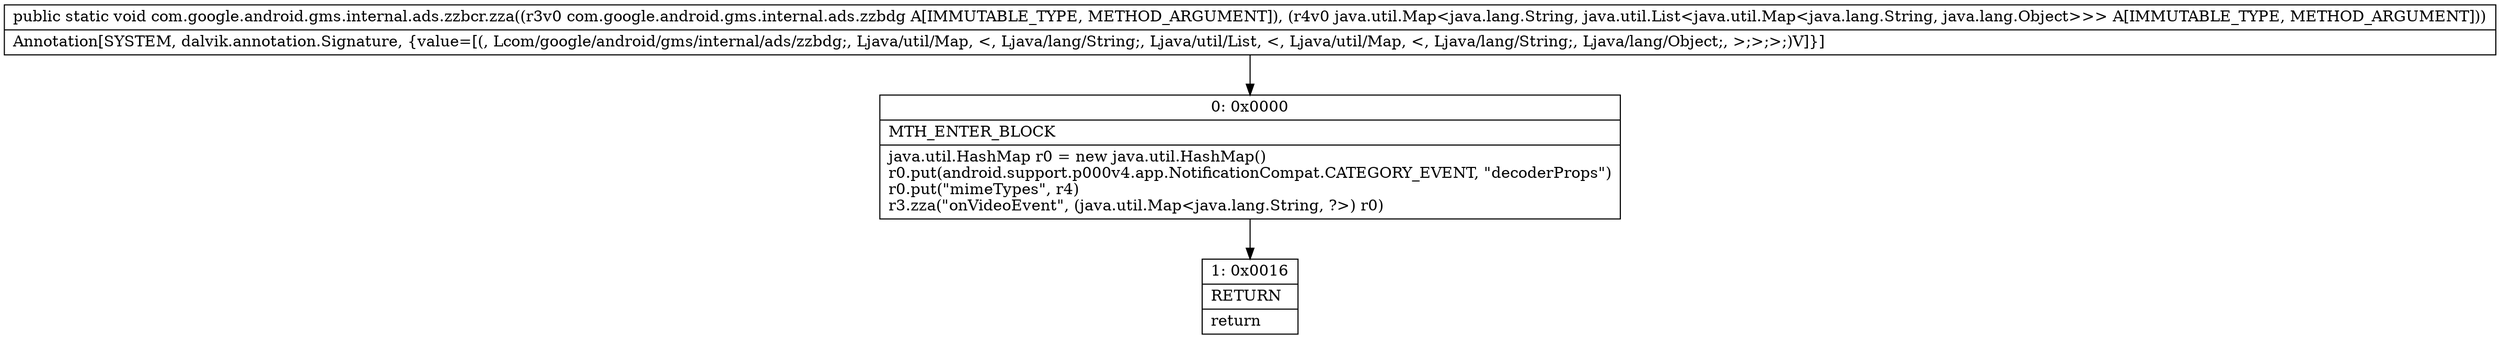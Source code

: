 digraph "CFG forcom.google.android.gms.internal.ads.zzbcr.zza(Lcom\/google\/android\/gms\/internal\/ads\/zzbdg;Ljava\/util\/Map;)V" {
Node_0 [shape=record,label="{0\:\ 0x0000|MTH_ENTER_BLOCK\l|java.util.HashMap r0 = new java.util.HashMap()\lr0.put(android.support.p000v4.app.NotificationCompat.CATEGORY_EVENT, \"decoderProps\")\lr0.put(\"mimeTypes\", r4)\lr3.zza(\"onVideoEvent\", (java.util.Map\<java.lang.String, ?\>) r0)\l}"];
Node_1 [shape=record,label="{1\:\ 0x0016|RETURN\l|return\l}"];
MethodNode[shape=record,label="{public static void com.google.android.gms.internal.ads.zzbcr.zza((r3v0 com.google.android.gms.internal.ads.zzbdg A[IMMUTABLE_TYPE, METHOD_ARGUMENT]), (r4v0 java.util.Map\<java.lang.String, java.util.List\<java.util.Map\<java.lang.String, java.lang.Object\>\>\> A[IMMUTABLE_TYPE, METHOD_ARGUMENT]))  | Annotation[SYSTEM, dalvik.annotation.Signature, \{value=[(, Lcom\/google\/android\/gms\/internal\/ads\/zzbdg;, Ljava\/util\/Map, \<, Ljava\/lang\/String;, Ljava\/util\/List, \<, Ljava\/util\/Map, \<, Ljava\/lang\/String;, Ljava\/lang\/Object;, \>;\>;\>;)V]\}]\l}"];
MethodNode -> Node_0;
Node_0 -> Node_1;
}

